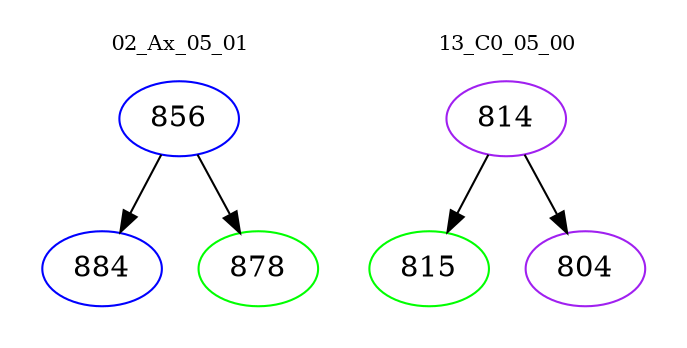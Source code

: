 digraph{
subgraph cluster_0 {
color = white
label = "02_Ax_05_01";
fontsize=10;
T0_856 [label="856", color="blue"]
T0_856 -> T0_884 [color="black"]
T0_884 [label="884", color="blue"]
T0_856 -> T0_878 [color="black"]
T0_878 [label="878", color="green"]
}
subgraph cluster_1 {
color = white
label = "13_C0_05_00";
fontsize=10;
T1_814 [label="814", color="purple"]
T1_814 -> T1_815 [color="black"]
T1_815 [label="815", color="green"]
T1_814 -> T1_804 [color="black"]
T1_804 [label="804", color="purple"]
}
}
